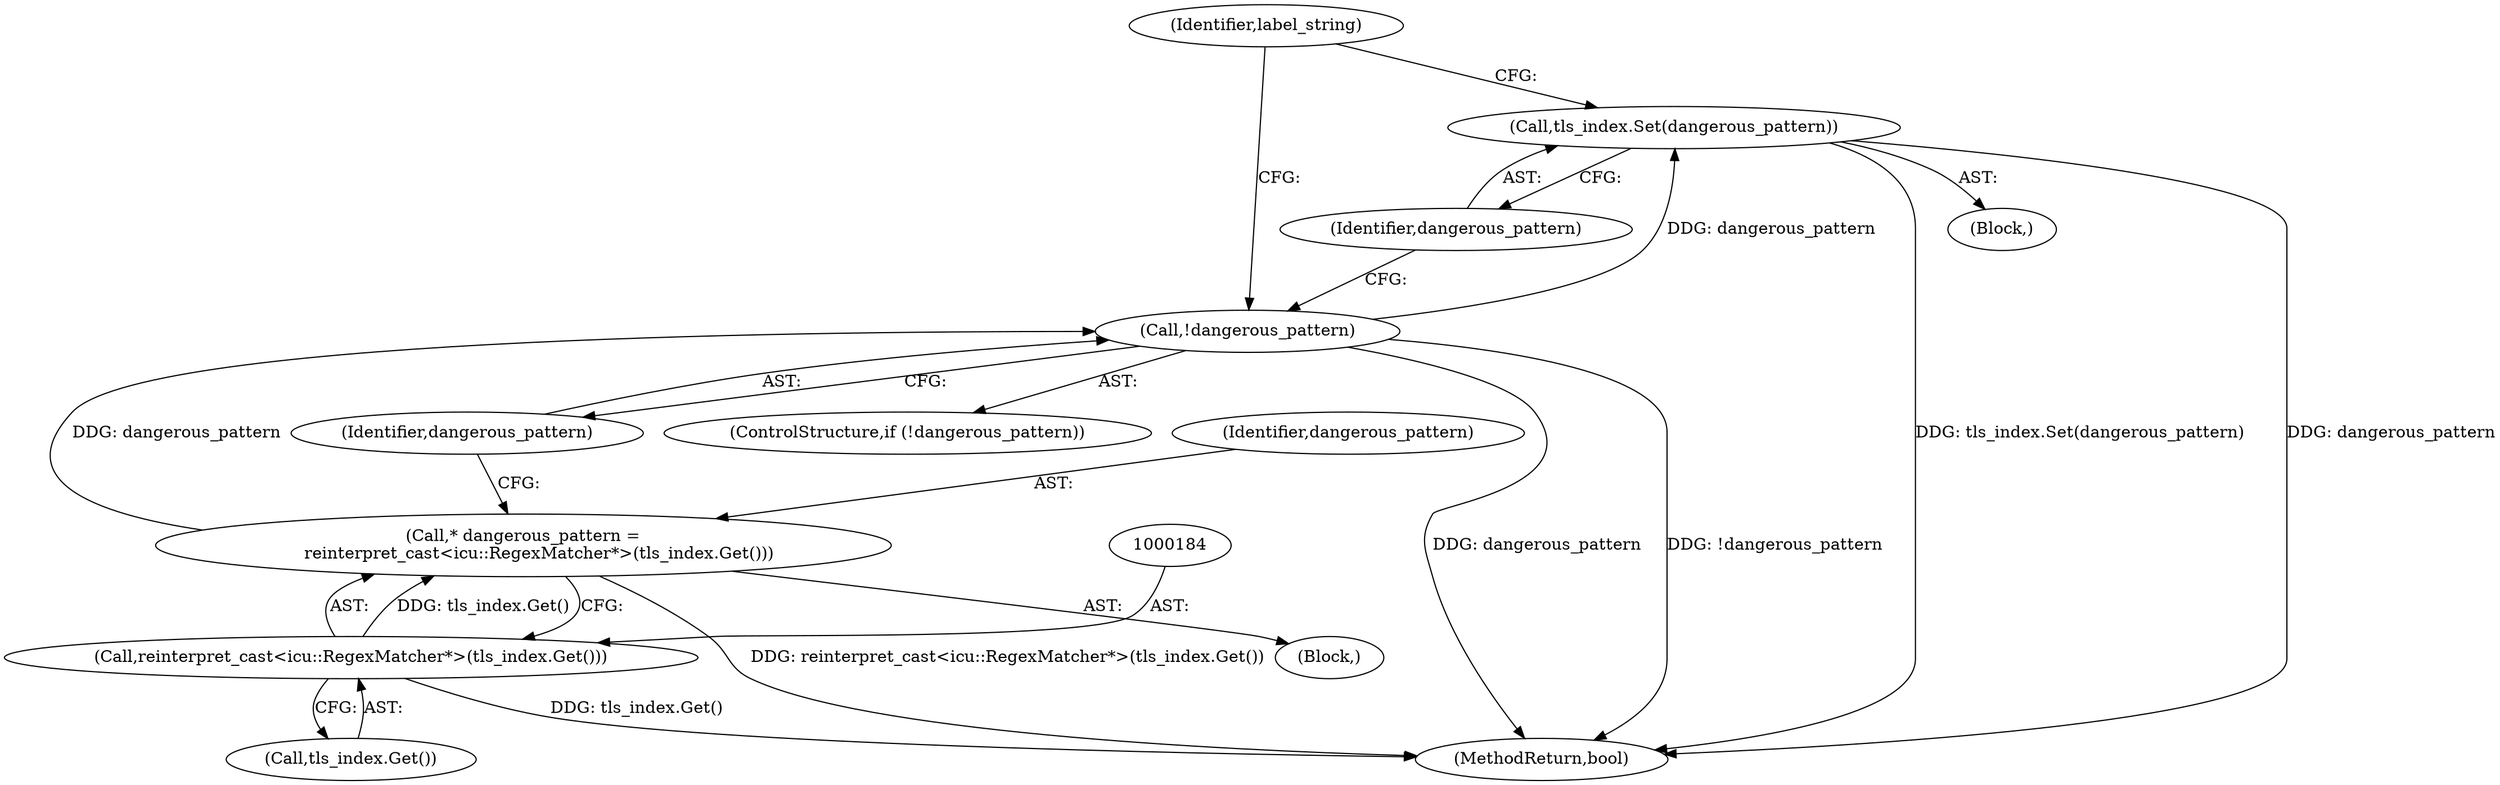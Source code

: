 digraph "0_Chrome_a30f64b4ae13255535a4947616fce484c54207df@pointer" {
"1000190" [label="(Call,tls_index.Set(dangerous_pattern))"];
"1000187" [label="(Call,!dangerous_pattern)"];
"1000181" [label="(Call,* dangerous_pattern =\n      reinterpret_cast<icu::RegexMatcher*>(tls_index.Get()))"];
"1000183" [label="(Call,reinterpret_cast<icu::RegexMatcher*>(tls_index.Get()))"];
"1000186" [label="(ControlStructure,if (!dangerous_pattern))"];
"1000193" [label="(Identifier,label_string)"];
"1000188" [label="(Identifier,dangerous_pattern)"];
"1000181" [label="(Call,* dangerous_pattern =\n      reinterpret_cast<icu::RegexMatcher*>(tls_index.Get()))"];
"1000182" [label="(Identifier,dangerous_pattern)"];
"1000185" [label="(Call,tls_index.Get())"];
"1000190" [label="(Call,tls_index.Set(dangerous_pattern))"];
"1000191" [label="(Identifier,dangerous_pattern)"];
"1000197" [label="(MethodReturn,bool)"];
"1000187" [label="(Call,!dangerous_pattern)"];
"1000183" [label="(Call,reinterpret_cast<icu::RegexMatcher*>(tls_index.Get()))"];
"1000189" [label="(Block,)"];
"1000104" [label="(Block,)"];
"1000190" -> "1000189"  [label="AST: "];
"1000190" -> "1000191"  [label="CFG: "];
"1000191" -> "1000190"  [label="AST: "];
"1000193" -> "1000190"  [label="CFG: "];
"1000190" -> "1000197"  [label="DDG: tls_index.Set(dangerous_pattern)"];
"1000190" -> "1000197"  [label="DDG: dangerous_pattern"];
"1000187" -> "1000190"  [label="DDG: dangerous_pattern"];
"1000187" -> "1000186"  [label="AST: "];
"1000187" -> "1000188"  [label="CFG: "];
"1000188" -> "1000187"  [label="AST: "];
"1000191" -> "1000187"  [label="CFG: "];
"1000193" -> "1000187"  [label="CFG: "];
"1000187" -> "1000197"  [label="DDG: dangerous_pattern"];
"1000187" -> "1000197"  [label="DDG: !dangerous_pattern"];
"1000181" -> "1000187"  [label="DDG: dangerous_pattern"];
"1000181" -> "1000104"  [label="AST: "];
"1000181" -> "1000183"  [label="CFG: "];
"1000182" -> "1000181"  [label="AST: "];
"1000183" -> "1000181"  [label="AST: "];
"1000188" -> "1000181"  [label="CFG: "];
"1000181" -> "1000197"  [label="DDG: reinterpret_cast<icu::RegexMatcher*>(tls_index.Get())"];
"1000183" -> "1000181"  [label="DDG: tls_index.Get()"];
"1000183" -> "1000185"  [label="CFG: "];
"1000184" -> "1000183"  [label="AST: "];
"1000185" -> "1000183"  [label="AST: "];
"1000183" -> "1000197"  [label="DDG: tls_index.Get()"];
}
